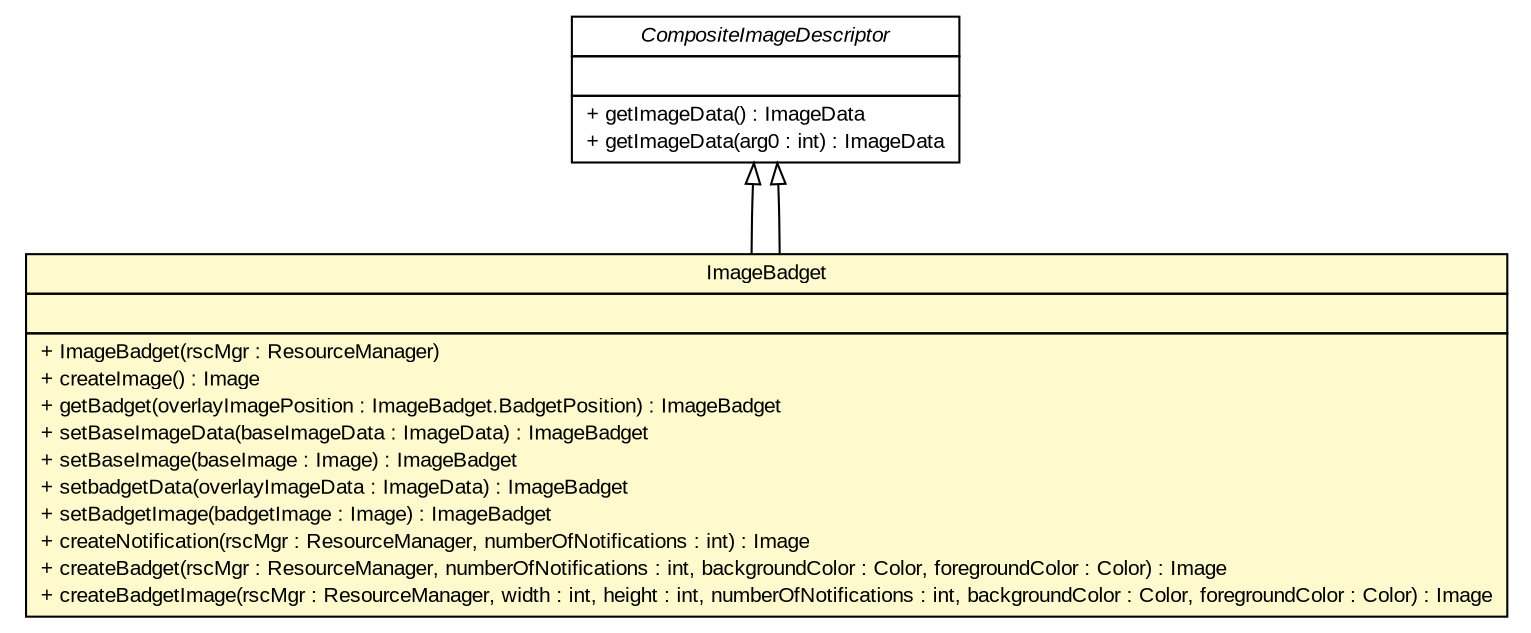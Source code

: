 #!/usr/local/bin/dot
#
# Class diagram 
# Generated by UMLGraph version R5_6-24-gf6e263 (http://www.umlgraph.org/)
#

digraph G {
	edge [fontname="arial",fontsize=10,labelfontname="arial",labelfontsize=10];
	node [fontname="arial",fontsize=10,shape=plaintext];
	nodesep=0.25;
	ranksep=0.5;
	// gov.sandia.cf.parts.widgets.ImageBadget
	c212647 [label=<<table title="gov.sandia.cf.parts.widgets.ImageBadget" border="0" cellborder="1" cellspacing="0" cellpadding="2" port="p" bgcolor="lemonChiffon" href="./ImageBadget.html">
		<tr><td><table border="0" cellspacing="0" cellpadding="1">
<tr><td align="center" balign="center"> ImageBadget </td></tr>
		</table></td></tr>
		<tr><td><table border="0" cellspacing="0" cellpadding="1">
<tr><td align="left" balign="left">  </td></tr>
		</table></td></tr>
		<tr><td><table border="0" cellspacing="0" cellpadding="1">
<tr><td align="left" balign="left"> + ImageBadget(rscMgr : ResourceManager) </td></tr>
<tr><td align="left" balign="left"> + createImage() : Image </td></tr>
<tr><td align="left" balign="left"> + getBadget(overlayImagePosition : ImageBadget.BadgetPosition) : ImageBadget </td></tr>
<tr><td align="left" balign="left"> + setBaseImageData(baseImageData : ImageData) : ImageBadget </td></tr>
<tr><td align="left" balign="left"> + setBaseImage(baseImage : Image) : ImageBadget </td></tr>
<tr><td align="left" balign="left"> + setbadgetData(overlayImageData : ImageData) : ImageBadget </td></tr>
<tr><td align="left" balign="left"> + setBadgetImage(badgetImage : Image) : ImageBadget </td></tr>
<tr><td align="left" balign="left"> + createNotification(rscMgr : ResourceManager, numberOfNotifications : int) : Image </td></tr>
<tr><td align="left" balign="left"> + createBadget(rscMgr : ResourceManager, numberOfNotifications : int, backgroundColor : Color, foregroundColor : Color) : Image </td></tr>
<tr><td align="left" balign="left"> + createBadgetImage(rscMgr : ResourceManager, width : int, height : int, numberOfNotifications : int, backgroundColor : Color, foregroundColor : Color) : Image </td></tr>
		</table></td></tr>
		</table>>, URL="./ImageBadget.html", fontname="arial", fontcolor="black", fontsize=10.0];
	//gov.sandia.cf.parts.widgets.ImageBadget extends org.eclipse.jface.resource.CompositeImageDescriptor
	c212700:p -> c212647:p [dir=back,arrowtail=empty];
	//gov.sandia.cf.parts.widgets.ImageBadget extends org.eclipse.jface.resource.CompositeImageDescriptor
	c212700:p -> c212647:p [dir=back,arrowtail=empty];
	// org.eclipse.jface.resource.CompositeImageDescriptor
	c212700 [label=<<table title="org.eclipse.jface.resource.CompositeImageDescriptor" border="0" cellborder="1" cellspacing="0" cellpadding="2" port="p" href="http://java.sun.com/j2se/1.4.2/docs/api/org/eclipse/jface/resource/CompositeImageDescriptor.html">
		<tr><td><table border="0" cellspacing="0" cellpadding="1">
<tr><td align="center" balign="center"><font face="arial italic"> CompositeImageDescriptor </font></td></tr>
		</table></td></tr>
		<tr><td><table border="0" cellspacing="0" cellpadding="1">
<tr><td align="left" balign="left">  </td></tr>
		</table></td></tr>
		<tr><td><table border="0" cellspacing="0" cellpadding="1">
<tr><td align="left" balign="left"> + getImageData() : ImageData </td></tr>
<tr><td align="left" balign="left"> + getImageData(arg0 : int) : ImageData </td></tr>
		</table></td></tr>
		</table>>, URL="http://java.sun.com/j2se/1.4.2/docs/api/org/eclipse/jface/resource/CompositeImageDescriptor.html", fontname="arial", fontcolor="black", fontsize=10.0];
}


